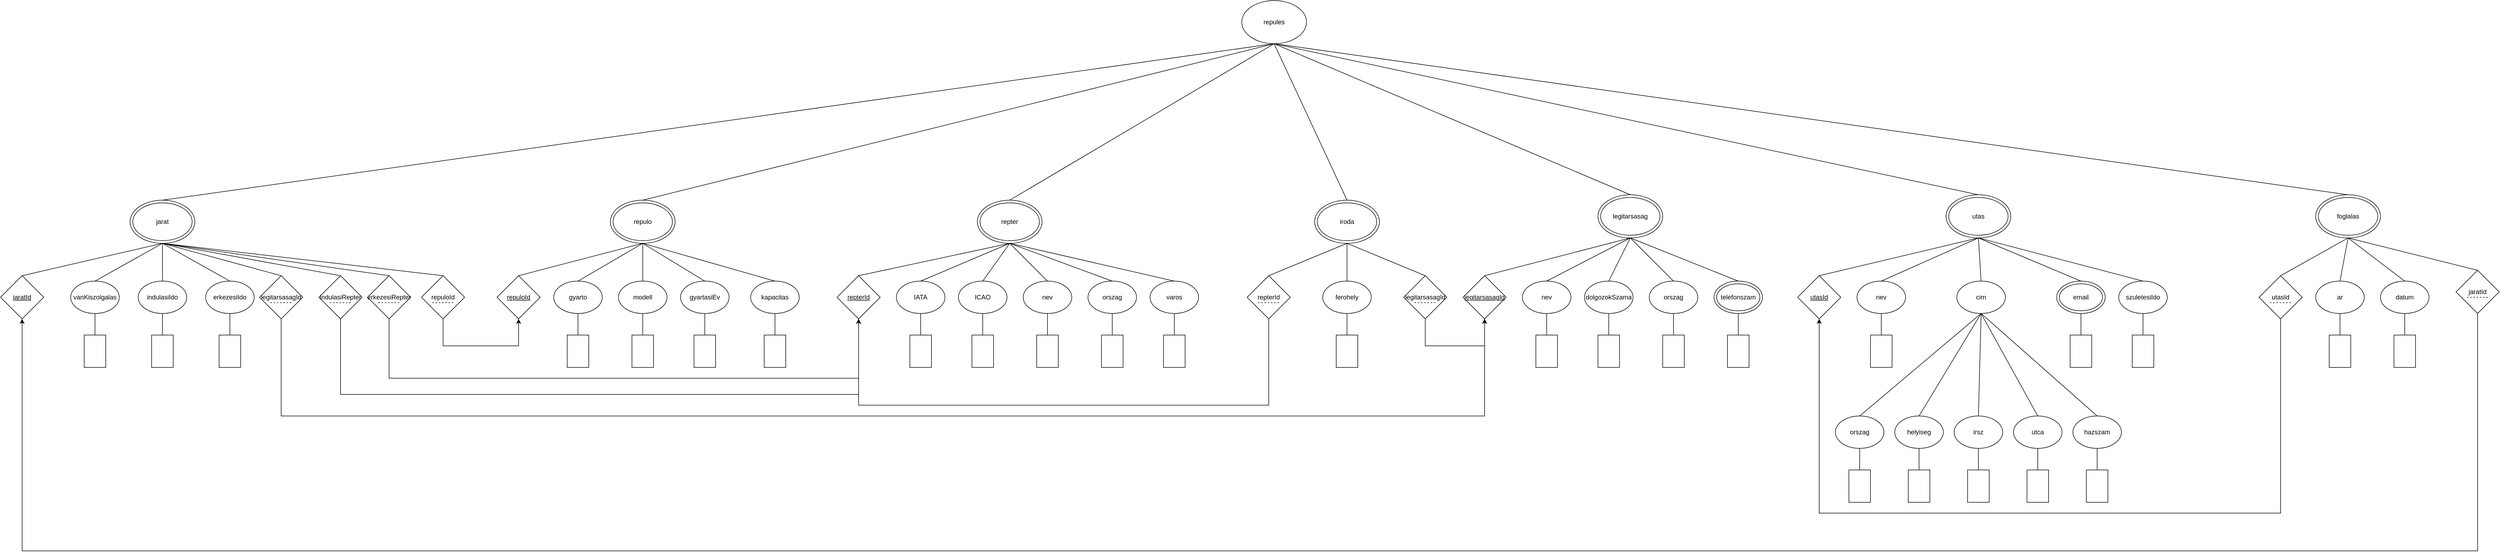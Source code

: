 <mxfile version="20.4.1" type="device"><diagram id="FtFZ_7wJp9U83TFG5Mxw" name="Page-1"><mxGraphModel dx="3366" dy="729" grid="1" gridSize="10" guides="1" tooltips="1" connect="1" arrows="1" fold="1" page="1" pageScale="1" pageWidth="850" pageHeight="1100" math="0" shadow="0"><root><mxCell id="0"/><mxCell id="1" parent="0"/><mxCell id="Ldd0iFORYX-tUQRMNEGv-1" value="repules" style="ellipse;whiteSpace=wrap;html=1;" parent="1" vertex="1"><mxGeometry x="970" y="110" width="120" height="80" as="geometry"/></mxCell><mxCell id="Ldd0iFORYX-tUQRMNEGv-9" value="" style="endArrow=none;html=1;rounded=0;entryX=0.5;entryY=1;entryDx=0;entryDy=0;exitX=0.5;exitY=0;exitDx=0;exitDy=0;" parent="1" source="Ldd0iFORYX-tUQRMNEGv-2" target="Ldd0iFORYX-tUQRMNEGv-1" edge="1"><mxGeometry width="50" height="50" relative="1" as="geometry"><mxPoint x="-160" y="470" as="sourcePoint"/><mxPoint x="-110" y="420" as="targetPoint"/></mxGeometry></mxCell><mxCell id="Ldd0iFORYX-tUQRMNEGv-10" value="" style="endArrow=none;html=1;rounded=0;exitX=0.5;exitY=0;exitDx=0;exitDy=0;entryX=0.5;entryY=1;entryDx=0;entryDy=0;" parent="1" source="Ldd0iFORYX-tUQRMNEGv-8" target="Ldd0iFORYX-tUQRMNEGv-1" edge="1"><mxGeometry width="50" height="50" relative="1" as="geometry"><mxPoint x="-790" y="490" as="sourcePoint"/><mxPoint x="430" y="220" as="targetPoint"/></mxGeometry></mxCell><mxCell id="Ldd0iFORYX-tUQRMNEGv-11" value="" style="endArrow=none;html=1;rounded=0;entryX=0.5;entryY=1;entryDx=0;entryDy=0;exitX=0.5;exitY=0;exitDx=0;exitDy=0;" parent="1" source="Ldd0iFORYX-tUQRMNEGv-7" target="Ldd0iFORYX-tUQRMNEGv-1" edge="1"><mxGeometry width="50" height="50" relative="1" as="geometry"><mxPoint x="380" y="470" as="sourcePoint"/><mxPoint x="445" y="240" as="targetPoint"/></mxGeometry></mxCell><mxCell id="Ldd0iFORYX-tUQRMNEGv-12" value="" style="endArrow=none;html=1;rounded=0;exitX=0.5;exitY=0;exitDx=0;exitDy=0;entryX=0.5;entryY=1;entryDx=0;entryDy=0;" parent="1" source="Ldd0iFORYX-tUQRMNEGv-6" target="Ldd0iFORYX-tUQRMNEGv-1" edge="1"><mxGeometry width="50" height="50" relative="1" as="geometry"><mxPoint x="180" y="530" as="sourcePoint"/><mxPoint x="430" y="220" as="targetPoint"/></mxGeometry></mxCell><mxCell id="Ldd0iFORYX-tUQRMNEGv-13" value="" style="endArrow=none;html=1;rounded=0;entryX=0.5;entryY=1;entryDx=0;entryDy=0;exitX=0.5;exitY=0;exitDx=0;exitDy=0;" parent="1" source="Ldd0iFORYX-tUQRMNEGv-5" target="Ldd0iFORYX-tUQRMNEGv-1" edge="1"><mxGeometry width="50" height="50" relative="1" as="geometry"><mxPoint x="700" y="410" as="sourcePoint"/><mxPoint x="430" y="220" as="targetPoint"/></mxGeometry></mxCell><mxCell id="Ldd0iFORYX-tUQRMNEGv-14" value="" style="endArrow=none;html=1;rounded=0;entryX=0.5;entryY=1;entryDx=0;entryDy=0;exitX=0.5;exitY=0;exitDx=0;exitDy=0;" parent="1" source="Ldd0iFORYX-tUQRMNEGv-4" target="Ldd0iFORYX-tUQRMNEGv-1" edge="1"><mxGeometry width="50" height="50" relative="1" as="geometry"><mxPoint x="1430" y="490" as="sourcePoint"/><mxPoint x="420" y="220" as="targetPoint"/></mxGeometry></mxCell><mxCell id="Ldd0iFORYX-tUQRMNEGv-15" value="" style="endArrow=none;html=1;rounded=0;entryX=0.5;entryY=1;entryDx=0;entryDy=0;exitX=0.5;exitY=0;exitDx=0;exitDy=0;" parent="1" source="Ldd0iFORYX-tUQRMNEGv-3" target="Ldd0iFORYX-tUQRMNEGv-1" edge="1"><mxGeometry width="50" height="50" relative="1" as="geometry"><mxPoint x="1890" y="490" as="sourcePoint"/><mxPoint x="420" y="220" as="targetPoint"/></mxGeometry></mxCell><mxCell id="Ldd0iFORYX-tUQRMNEGv-16" value="vanKiszolgalas" style="ellipse;whiteSpace=wrap;html=1;" parent="1" vertex="1"><mxGeometry x="-1200" y="630" width="90" height="60" as="geometry"/></mxCell><mxCell id="uVqDeaAfy7a3qvDGWhY4-1" value="indulasiIdo" style="ellipse;whiteSpace=wrap;html=1;" parent="1" vertex="1"><mxGeometry x="-1075" y="630" width="90" height="60" as="geometry"/></mxCell><mxCell id="uVqDeaAfy7a3qvDGWhY4-2" value="erkezesiIdo" style="ellipse;whiteSpace=wrap;html=1;" parent="1" vertex="1"><mxGeometry x="-950" y="630" width="90" height="60" as="geometry"/></mxCell><mxCell id="uVqDeaAfy7a3qvDGWhY4-3" value="&lt;u&gt;jaratId&lt;/u&gt;" style="rhombus;whiteSpace=wrap;html=1;" parent="1" vertex="1"><mxGeometry x="-1330" y="620" width="80" height="80" as="geometry"/></mxCell><mxCell id="uVqDeaAfy7a3qvDGWhY4-4" value="" style="endArrow=none;html=1;rounded=0;exitX=0.5;exitY=1;exitDx=0;exitDy=0;entryX=0.5;entryY=0;entryDx=0;entryDy=0;" parent="1" source="Ldd0iFORYX-tUQRMNEGv-2" target="uVqDeaAfy7a3qvDGWhY4-1" edge="1"><mxGeometry width="50" height="50" relative="1" as="geometry"><mxPoint x="-710" y="570" as="sourcePoint"/><mxPoint x="-660" y="520" as="targetPoint"/></mxGeometry></mxCell><mxCell id="uVqDeaAfy7a3qvDGWhY4-5" value="" style="endArrow=none;html=1;rounded=0;exitX=0.5;exitY=1;exitDx=0;exitDy=0;entryX=0.5;entryY=0;entryDx=0;entryDy=0;" parent="1" source="Ldd0iFORYX-tUQRMNEGv-2" target="uVqDeaAfy7a3qvDGWhY4-3" edge="1"><mxGeometry width="50" height="50" relative="1" as="geometry"><mxPoint x="-1020" y="570" as="sourcePoint"/><mxPoint x="-1025" y="640" as="targetPoint"/></mxGeometry></mxCell><mxCell id="uVqDeaAfy7a3qvDGWhY4-6" value="" style="endArrow=none;html=1;rounded=0;entryX=0.5;entryY=0;entryDx=0;entryDy=0;exitX=0.5;exitY=1;exitDx=0;exitDy=0;" parent="1" source="Ldd0iFORYX-tUQRMNEGv-2" target="Ldd0iFORYX-tUQRMNEGv-16" edge="1"><mxGeometry width="50" height="50" relative="1" as="geometry"><mxPoint x="-1010" y="580" as="sourcePoint"/><mxPoint x="-1015" y="650" as="targetPoint"/></mxGeometry></mxCell><mxCell id="uVqDeaAfy7a3qvDGWhY4-7" value="" style="endArrow=none;html=1;rounded=0;exitX=0.5;exitY=1;exitDx=0;exitDy=0;entryX=0.5;entryY=0;entryDx=0;entryDy=0;" parent="1" source="Ldd0iFORYX-tUQRMNEGv-2" target="uVqDeaAfy7a3qvDGWhY4-2" edge="1"><mxGeometry width="50" height="50" relative="1" as="geometry"><mxPoint x="-1000" y="590" as="sourcePoint"/><mxPoint x="-1005" y="660" as="targetPoint"/></mxGeometry></mxCell><mxCell id="uVqDeaAfy7a3qvDGWhY4-9" value="" style="endArrow=none;html=1;rounded=0;exitX=0.5;exitY=1;exitDx=0;exitDy=0;entryX=0.5;entryY=0;entryDx=0;entryDy=0;" parent="1" source="Ldd0iFORYX-tUQRMNEGv-2" target="uVqDeaAfy7a3qvDGWhY4-8" edge="1"><mxGeometry width="50" height="50" relative="1" as="geometry"><mxPoint x="-1020" y="570" as="sourcePoint"/><mxPoint x="-875" y="640" as="targetPoint"/></mxGeometry></mxCell><mxCell id="uVqDeaAfy7a3qvDGWhY4-10" value="" style="rounded=0;whiteSpace=wrap;html=1;" parent="1" vertex="1"><mxGeometry x="-1175" y="730" width="40" height="60" as="geometry"/></mxCell><mxCell id="uVqDeaAfy7a3qvDGWhY4-11" value="" style="endArrow=none;html=1;rounded=0;exitX=0.5;exitY=1;exitDx=0;exitDy=0;entryX=0.5;entryY=0;entryDx=0;entryDy=0;" parent="1" source="Ldd0iFORYX-tUQRMNEGv-16" target="uVqDeaAfy7a3qvDGWhY4-10" edge="1"><mxGeometry width="50" height="50" relative="1" as="geometry"><mxPoint x="-520" y="690" as="sourcePoint"/><mxPoint x="-470" y="640" as="targetPoint"/></mxGeometry></mxCell><mxCell id="uVqDeaAfy7a3qvDGWhY4-12" value="" style="rounded=0;whiteSpace=wrap;html=1;" parent="1" vertex="1"><mxGeometry x="-1050" y="730" width="40" height="60" as="geometry"/></mxCell><mxCell id="uVqDeaAfy7a3qvDGWhY4-13" value="" style="endArrow=none;html=1;rounded=0;exitX=0.5;exitY=1;exitDx=0;exitDy=0;entryX=0.5;entryY=0;entryDx=0;entryDy=0;" parent="1" source="uVqDeaAfy7a3qvDGWhY4-1" target="uVqDeaAfy7a3qvDGWhY4-12" edge="1"><mxGeometry width="50" height="50" relative="1" as="geometry"><mxPoint x="-1040" y="700" as="sourcePoint"/><mxPoint x="-355" y="650" as="targetPoint"/></mxGeometry></mxCell><mxCell id="uVqDeaAfy7a3qvDGWhY4-14" value="" style="rounded=0;whiteSpace=wrap;html=1;" parent="1" vertex="1"><mxGeometry x="-925" y="730" width="40" height="60" as="geometry"/></mxCell><mxCell id="uVqDeaAfy7a3qvDGWhY4-15" value="" style="endArrow=none;html=1;rounded=0;exitX=0.5;exitY=1;exitDx=0;exitDy=0;entryX=0.5;entryY=0;entryDx=0;entryDy=0;" parent="1" source="uVqDeaAfy7a3qvDGWhY4-2" target="uVqDeaAfy7a3qvDGWhY4-14" edge="1"><mxGeometry width="50" height="50" relative="1" as="geometry"><mxPoint x="-880" y="700" as="sourcePoint"/><mxPoint x="-195" y="650" as="targetPoint"/></mxGeometry></mxCell><mxCell id="uVqDeaAfy7a3qvDGWhY4-22" value="gyarto" style="ellipse;whiteSpace=wrap;html=1;" parent="1" vertex="1"><mxGeometry x="-305" y="630" width="90" height="60" as="geometry"/></mxCell><mxCell id="uVqDeaAfy7a3qvDGWhY4-23" value="modell" style="ellipse;whiteSpace=wrap;html=1;" parent="1" vertex="1"><mxGeometry x="-185" y="630" width="90" height="60" as="geometry"/></mxCell><mxCell id="uVqDeaAfy7a3qvDGWhY4-24" value="gyartasiEv" style="ellipse;whiteSpace=wrap;html=1;" parent="1" vertex="1"><mxGeometry x="-70" y="630" width="90" height="60" as="geometry"/></mxCell><mxCell id="uVqDeaAfy7a3qvDGWhY4-25" value="&lt;u&gt;repuloId&lt;/u&gt;" style="rhombus;whiteSpace=wrap;html=1;" parent="1" vertex="1"><mxGeometry x="-410" y="620" width="80" height="80" as="geometry"/></mxCell><mxCell id="uVqDeaAfy7a3qvDGWhY4-26" value="" style="endArrow=none;html=1;rounded=0;entryX=0.5;entryY=0;entryDx=0;entryDy=0;" parent="1" target="uVqDeaAfy7a3qvDGWhY4-23" edge="1"><mxGeometry width="50" height="50" relative="1" as="geometry"><mxPoint x="-140" y="560" as="sourcePoint"/><mxPoint x="245" y="550" as="targetPoint"/></mxGeometry></mxCell><mxCell id="uVqDeaAfy7a3qvDGWhY4-27" value="" style="endArrow=none;html=1;rounded=0;entryX=0.5;entryY=0;entryDx=0;entryDy=0;" parent="1" target="uVqDeaAfy7a3qvDGWhY4-25" edge="1"><mxGeometry width="50" height="50" relative="1" as="geometry"><mxPoint x="-140" y="560" as="sourcePoint"/><mxPoint x="-120" y="670" as="targetPoint"/></mxGeometry></mxCell><mxCell id="uVqDeaAfy7a3qvDGWhY4-28" value="" style="endArrow=none;html=1;rounded=0;entryX=0.5;entryY=0;entryDx=0;entryDy=0;" parent="1" target="uVqDeaAfy7a3qvDGWhY4-22" edge="1"><mxGeometry width="50" height="50" relative="1" as="geometry"><mxPoint x="-140" y="560" as="sourcePoint"/><mxPoint x="-110" y="680" as="targetPoint"/></mxGeometry></mxCell><mxCell id="uVqDeaAfy7a3qvDGWhY4-29" value="" style="endArrow=none;html=1;rounded=0;exitX=0.5;exitY=1;exitDx=0;exitDy=0;entryX=0.5;entryY=0;entryDx=0;entryDy=0;" parent="1" source="Ldd0iFORYX-tUQRMNEGv-8" target="uVqDeaAfy7a3qvDGWhY4-24" edge="1"><mxGeometry width="50" height="50" relative="1" as="geometry"><mxPoint x="-125" y="590" as="sourcePoint"/><mxPoint x="-100" y="690" as="targetPoint"/></mxGeometry></mxCell><mxCell id="uVqDeaAfy7a3qvDGWhY4-30" value="" style="rounded=0;whiteSpace=wrap;html=1;" parent="1" vertex="1"><mxGeometry x="-280" y="730" width="40" height="60" as="geometry"/></mxCell><mxCell id="uVqDeaAfy7a3qvDGWhY4-31" value="" style="endArrow=none;html=1;rounded=0;exitX=0.5;exitY=1;exitDx=0;exitDy=0;entryX=0.5;entryY=0;entryDx=0;entryDy=0;" parent="1" source="uVqDeaAfy7a3qvDGWhY4-22" target="uVqDeaAfy7a3qvDGWhY4-30" edge="1"><mxGeometry width="50" height="50" relative="1" as="geometry"><mxPoint x="400" y="690" as="sourcePoint"/><mxPoint x="450" y="640" as="targetPoint"/></mxGeometry></mxCell><mxCell id="uVqDeaAfy7a3qvDGWhY4-32" value="" style="rounded=0;whiteSpace=wrap;html=1;" parent="1" vertex="1"><mxGeometry x="-160" y="730" width="40" height="60" as="geometry"/></mxCell><mxCell id="uVqDeaAfy7a3qvDGWhY4-33" value="" style="endArrow=none;html=1;rounded=0;exitX=0.5;exitY=1;exitDx=0;exitDy=0;entryX=0.5;entryY=0;entryDx=0;entryDy=0;" parent="1" source="uVqDeaAfy7a3qvDGWhY4-23" target="uVqDeaAfy7a3qvDGWhY4-32" edge="1"><mxGeometry width="50" height="50" relative="1" as="geometry"><mxPoint x="-120" y="700" as="sourcePoint"/><mxPoint x="565" y="650" as="targetPoint"/></mxGeometry></mxCell><mxCell id="uVqDeaAfy7a3qvDGWhY4-34" value="" style="rounded=0;whiteSpace=wrap;html=1;" parent="1" vertex="1"><mxGeometry x="-45" y="730" width="40" height="60" as="geometry"/></mxCell><mxCell id="uVqDeaAfy7a3qvDGWhY4-35" value="" style="endArrow=none;html=1;rounded=0;exitX=0.5;exitY=1;exitDx=0;exitDy=0;entryX=0.5;entryY=0;entryDx=0;entryDy=0;" parent="1" source="uVqDeaAfy7a3qvDGWhY4-24" target="uVqDeaAfy7a3qvDGWhY4-34" edge="1"><mxGeometry width="50" height="50" relative="1" as="geometry"><mxPoint x="40" y="700" as="sourcePoint"/><mxPoint x="725" y="650" as="targetPoint"/></mxGeometry></mxCell><mxCell id="uVqDeaAfy7a3qvDGWhY4-36" value="kapacitas" style="ellipse;whiteSpace=wrap;html=1;" parent="1" vertex="1"><mxGeometry x="60" y="630" width="90" height="60" as="geometry"/></mxCell><mxCell id="uVqDeaAfy7a3qvDGWhY4-37" value="" style="rounded=0;whiteSpace=wrap;html=1;" parent="1" vertex="1"><mxGeometry x="85" y="730" width="40" height="60" as="geometry"/></mxCell><mxCell id="uVqDeaAfy7a3qvDGWhY4-38" value="" style="endArrow=none;html=1;rounded=0;exitX=0.5;exitY=1;exitDx=0;exitDy=0;entryX=0.5;entryY=0;entryDx=0;entryDy=0;" parent="1" source="uVqDeaAfy7a3qvDGWhY4-36" target="uVqDeaAfy7a3qvDGWhY4-37" edge="1"><mxGeometry width="50" height="50" relative="1" as="geometry"><mxPoint x="160" y="690" as="sourcePoint"/><mxPoint x="845" y="640" as="targetPoint"/></mxGeometry></mxCell><mxCell id="uVqDeaAfy7a3qvDGWhY4-40" value="" style="endArrow=none;html=1;rounded=0;exitX=0.5;exitY=1;exitDx=0;exitDy=0;entryX=0.5;entryY=0;entryDx=0;entryDy=0;" parent="1" source="Ldd0iFORYX-tUQRMNEGv-8" target="uVqDeaAfy7a3qvDGWhY4-36" edge="1"><mxGeometry width="50" height="50" relative="1" as="geometry"><mxPoint x="-130" y="570" as="sourcePoint"/><mxPoint x="10" y="660" as="targetPoint"/></mxGeometry></mxCell><mxCell id="uVqDeaAfy7a3qvDGWhY4-42" value="IATA" style="ellipse;whiteSpace=wrap;html=1;" parent="1" vertex="1"><mxGeometry x="330" y="630" width="90" height="60" as="geometry"/></mxCell><mxCell id="uVqDeaAfy7a3qvDGWhY4-43" value="ICAO" style="ellipse;whiteSpace=wrap;html=1;" parent="1" vertex="1"><mxGeometry x="445" y="630" width="90" height="60" as="geometry"/></mxCell><mxCell id="uVqDeaAfy7a3qvDGWhY4-44" value="" style="endArrow=none;html=1;rounded=0;entryX=0.5;entryY=0;entryDx=0;entryDy=0;" parent="1" target="uVqDeaAfy7a3qvDGWhY4-42" edge="1"><mxGeometry width="50" height="50" relative="1" as="geometry"><mxPoint x="540" y="560" as="sourcePoint"/><mxPoint x="760" y="535" as="targetPoint"/></mxGeometry></mxCell><mxCell id="uVqDeaAfy7a3qvDGWhY4-45" value="" style="endArrow=none;html=1;rounded=0;entryX=0.5;entryY=0;entryDx=0;entryDy=0;exitX=0.5;exitY=1;exitDx=0;exitDy=0;" parent="1" source="Ldd0iFORYX-tUQRMNEGv-7" target="uVqDeaAfy7a3qvDGWhY4-66" edge="1"><mxGeometry width="50" height="50" relative="1" as="geometry"><mxPoint x="375" y="545" as="sourcePoint"/><mxPoint x="255" y="630" as="targetPoint"/></mxGeometry></mxCell><mxCell id="uVqDeaAfy7a3qvDGWhY4-46" value="" style="endArrow=none;html=1;rounded=0;exitX=0.5;exitY=1;exitDx=0;exitDy=0;entryX=0.5;entryY=0;entryDx=0;entryDy=0;" parent="1" source="Ldd0iFORYX-tUQRMNEGv-7" target="uVqDeaAfy7a3qvDGWhY4-43" edge="1"><mxGeometry width="50" height="50" relative="1" as="geometry"><mxPoint x="375" y="545" as="sourcePoint"/><mxPoint x="415" y="675" as="targetPoint"/></mxGeometry></mxCell><mxCell id="uVqDeaAfy7a3qvDGWhY4-49" value="" style="rounded=0;whiteSpace=wrap;html=1;" parent="1" vertex="1"><mxGeometry x="355" y="730" width="40" height="60" as="geometry"/></mxCell><mxCell id="uVqDeaAfy7a3qvDGWhY4-50" value="" style="endArrow=none;html=1;rounded=0;exitX=0.5;exitY=1;exitDx=0;exitDy=0;entryX=0.5;entryY=0;entryDx=0;entryDy=0;" parent="1" source="uVqDeaAfy7a3qvDGWhY4-42" target="uVqDeaAfy7a3qvDGWhY4-49" edge="1"><mxGeometry width="50" height="50" relative="1" as="geometry"><mxPoint x="395" y="685" as="sourcePoint"/><mxPoint x="1080" y="635" as="targetPoint"/></mxGeometry></mxCell><mxCell id="uVqDeaAfy7a3qvDGWhY4-51" value="" style="rounded=0;whiteSpace=wrap;html=1;" parent="1" vertex="1"><mxGeometry x="470" y="730" width="40" height="60" as="geometry"/></mxCell><mxCell id="uVqDeaAfy7a3qvDGWhY4-52" value="" style="endArrow=none;html=1;rounded=0;exitX=0.5;exitY=1;exitDx=0;exitDy=0;entryX=0.5;entryY=0;entryDx=0;entryDy=0;" parent="1" source="uVqDeaAfy7a3qvDGWhY4-43" target="uVqDeaAfy7a3qvDGWhY4-51" edge="1"><mxGeometry width="50" height="50" relative="1" as="geometry"><mxPoint x="555" y="685" as="sourcePoint"/><mxPoint x="1240" y="635" as="targetPoint"/></mxGeometry></mxCell><mxCell id="uVqDeaAfy7a3qvDGWhY4-53" value="nev" style="ellipse;whiteSpace=wrap;html=1;" parent="1" vertex="1"><mxGeometry x="565" y="630" width="90" height="60" as="geometry"/></mxCell><mxCell id="uVqDeaAfy7a3qvDGWhY4-54" value="orszag" style="ellipse;whiteSpace=wrap;html=1;" parent="1" vertex="1"><mxGeometry x="685" y="630" width="90" height="60" as="geometry"/></mxCell><mxCell id="uVqDeaAfy7a3qvDGWhY4-55" value="varos" style="ellipse;whiteSpace=wrap;html=1;" parent="1" vertex="1"><mxGeometry x="800" y="630" width="90" height="60" as="geometry"/></mxCell><mxCell id="uVqDeaAfy7a3qvDGWhY4-56" value="" style="endArrow=none;html=1;rounded=0;entryX=0.5;entryY=0;entryDx=0;entryDy=0;exitX=0.5;exitY=1;exitDx=0;exitDy=0;" parent="1" source="Ldd0iFORYX-tUQRMNEGv-7" target="uVqDeaAfy7a3qvDGWhY4-54" edge="1"><mxGeometry width="50" height="50" relative="1" as="geometry"><mxPoint x="730" y="545" as="sourcePoint"/><mxPoint x="1115" y="535" as="targetPoint"/></mxGeometry></mxCell><mxCell id="uVqDeaAfy7a3qvDGWhY4-57" value="" style="endArrow=none;html=1;rounded=0;entryX=0.5;entryY=0;entryDx=0;entryDy=0;exitX=0.5;exitY=1;exitDx=0;exitDy=0;" parent="1" source="Ldd0iFORYX-tUQRMNEGv-7" target="uVqDeaAfy7a3qvDGWhY4-53" edge="1"><mxGeometry width="50" height="50" relative="1" as="geometry"><mxPoint x="730" y="545" as="sourcePoint"/><mxPoint x="760" y="665" as="targetPoint"/></mxGeometry></mxCell><mxCell id="uVqDeaAfy7a3qvDGWhY4-58" value="" style="endArrow=none;html=1;rounded=0;exitX=0.5;exitY=1;exitDx=0;exitDy=0;entryX=0.5;entryY=0;entryDx=0;entryDy=0;" parent="1" source="Ldd0iFORYX-tUQRMNEGv-7" target="uVqDeaAfy7a3qvDGWhY4-55" edge="1"><mxGeometry width="50" height="50" relative="1" as="geometry"><mxPoint x="730" y="545" as="sourcePoint"/><mxPoint x="770" y="675" as="targetPoint"/></mxGeometry></mxCell><mxCell id="uVqDeaAfy7a3qvDGWhY4-59" value="" style="rounded=0;whiteSpace=wrap;html=1;" parent="1" vertex="1"><mxGeometry x="590" y="730" width="40" height="60" as="geometry"/></mxCell><mxCell id="uVqDeaAfy7a3qvDGWhY4-60" value="" style="endArrow=none;html=1;rounded=0;exitX=0.5;exitY=1;exitDx=0;exitDy=0;entryX=0.5;entryY=0;entryDx=0;entryDy=0;" parent="1" source="uVqDeaAfy7a3qvDGWhY4-53" target="uVqDeaAfy7a3qvDGWhY4-59" edge="1"><mxGeometry width="50" height="50" relative="1" as="geometry"><mxPoint x="1270" y="675" as="sourcePoint"/><mxPoint x="1320" y="625" as="targetPoint"/></mxGeometry></mxCell><mxCell id="uVqDeaAfy7a3qvDGWhY4-61" value="" style="rounded=0;whiteSpace=wrap;html=1;" parent="1" vertex="1"><mxGeometry x="710" y="730" width="40" height="60" as="geometry"/></mxCell><mxCell id="uVqDeaAfy7a3qvDGWhY4-62" value="" style="endArrow=none;html=1;rounded=0;exitX=0.5;exitY=1;exitDx=0;exitDy=0;entryX=0.5;entryY=0;entryDx=0;entryDy=0;" parent="1" source="uVqDeaAfy7a3qvDGWhY4-54" target="uVqDeaAfy7a3qvDGWhY4-61" edge="1"><mxGeometry width="50" height="50" relative="1" as="geometry"><mxPoint x="750" y="685" as="sourcePoint"/><mxPoint x="1435" y="635" as="targetPoint"/></mxGeometry></mxCell><mxCell id="uVqDeaAfy7a3qvDGWhY4-63" value="" style="rounded=0;whiteSpace=wrap;html=1;" parent="1" vertex="1"><mxGeometry x="825" y="730" width="40" height="60" as="geometry"/></mxCell><mxCell id="uVqDeaAfy7a3qvDGWhY4-64" value="" style="endArrow=none;html=1;rounded=0;exitX=0.5;exitY=1;exitDx=0;exitDy=0;entryX=0.5;entryY=0;entryDx=0;entryDy=0;" parent="1" source="uVqDeaAfy7a3qvDGWhY4-55" target="uVqDeaAfy7a3qvDGWhY4-63" edge="1"><mxGeometry width="50" height="50" relative="1" as="geometry"><mxPoint x="910" y="685" as="sourcePoint"/><mxPoint x="1595" y="635" as="targetPoint"/></mxGeometry></mxCell><mxCell id="uVqDeaAfy7a3qvDGWhY4-66" value="&lt;u&gt;repterId&lt;/u&gt;" style="rhombus;whiteSpace=wrap;html=1;" parent="1" vertex="1"><mxGeometry x="220" y="620" width="80" height="80" as="geometry"/></mxCell><mxCell id="uVqDeaAfy7a3qvDGWhY4-67" value="ferohely" style="ellipse;whiteSpace=wrap;html=1;" parent="1" vertex="1"><mxGeometry x="1120" y="630" width="90" height="60" as="geometry"/></mxCell><mxCell id="uVqDeaAfy7a3qvDGWhY4-72" value="" style="endArrow=none;html=1;rounded=0;exitX=0.5;exitY=1;exitDx=0;exitDy=0;entryX=0.5;entryY=0;entryDx=0;entryDy=0;" parent="1" source="Ldd0iFORYX-tUQRMNEGv-6" target="uVqDeaAfy7a3qvDGWhY4-87" edge="1"><mxGeometry width="50" height="50" relative="1" as="geometry"><mxPoint x="1260" y="580" as="sourcePoint"/><mxPoint x="1010" y="620" as="targetPoint"/></mxGeometry></mxCell><mxCell id="uVqDeaAfy7a3qvDGWhY4-73" value="" style="endArrow=none;html=1;rounded=0;entryX=0.5;entryY=0;entryDx=0;entryDy=0;exitX=0.5;exitY=1;exitDx=0;exitDy=0;" parent="1" source="Ldd0iFORYX-tUQRMNEGv-6" target="uVqDeaAfy7a3qvDGWhY4-67" edge="1"><mxGeometry width="50" height="50" relative="1" as="geometry"><mxPoint x="1260" y="580" as="sourcePoint"/><mxPoint x="1275" y="670" as="targetPoint"/></mxGeometry></mxCell><mxCell id="uVqDeaAfy7a3qvDGWhY4-75" value="" style="endArrow=none;html=1;rounded=0;exitX=0.5;exitY=1;exitDx=0;exitDy=0;entryX=0.5;entryY=0;entryDx=0;entryDy=0;" parent="1" source="Ldd0iFORYX-tUQRMNEGv-6" target="uVqDeaAfy7a3qvDGWhY4-83" edge="1"><mxGeometry width="50" height="50" relative="1" as="geometry"><mxPoint x="1260" y="580" as="sourcePoint"/><mxPoint x="1415" y="660" as="targetPoint"/></mxGeometry></mxCell><mxCell id="uVqDeaAfy7a3qvDGWhY4-76" value="" style="rounded=0;whiteSpace=wrap;html=1;" parent="1" vertex="1"><mxGeometry x="1145" y="730" width="40" height="60" as="geometry"/></mxCell><mxCell id="uVqDeaAfy7a3qvDGWhY4-77" value="" style="endArrow=none;html=1;rounded=0;exitX=0.5;exitY=1;exitDx=0;exitDy=0;entryX=0.5;entryY=0;entryDx=0;entryDy=0;" parent="1" source="uVqDeaAfy7a3qvDGWhY4-67" target="uVqDeaAfy7a3qvDGWhY4-76" edge="1"><mxGeometry width="50" height="50" relative="1" as="geometry"><mxPoint x="1770" y="710" as="sourcePoint"/><mxPoint x="1820" y="660" as="targetPoint"/></mxGeometry></mxCell><mxCell id="uVqDeaAfy7a3qvDGWhY4-82" value="" style="group" parent="1" vertex="1" connectable="0"><mxGeometry x="1270" y="620" width="80" height="80" as="geometry"/></mxCell><mxCell id="uVqDeaAfy7a3qvDGWhY4-83" value="legitarsasagId" style="rhombus;whiteSpace=wrap;html=1;" parent="uVqDeaAfy7a3qvDGWhY4-82" vertex="1"><mxGeometry width="80" height="80" as="geometry"/></mxCell><mxCell id="uVqDeaAfy7a3qvDGWhY4-84" value="" style="endArrow=none;dashed=1;html=1;rounded=0;" parent="uVqDeaAfy7a3qvDGWhY4-82" edge="1"><mxGeometry width="50" height="50" relative="1" as="geometry"><mxPoint x="20" y="50" as="sourcePoint"/><mxPoint x="60" y="50" as="targetPoint"/><Array as="points"><mxPoint x="50" y="50"/></Array></mxGeometry></mxCell><mxCell id="uVqDeaAfy7a3qvDGWhY4-86" value="" style="group" parent="1" vertex="1" connectable="0"><mxGeometry x="980" y="620" width="80" height="80" as="geometry"/></mxCell><mxCell id="uVqDeaAfy7a3qvDGWhY4-87" value="repterId" style="rhombus;whiteSpace=wrap;html=1;" parent="uVqDeaAfy7a3qvDGWhY4-86" vertex="1"><mxGeometry width="80" height="80" as="geometry"/></mxCell><mxCell id="uVqDeaAfy7a3qvDGWhY4-88" value="" style="endArrow=none;dashed=1;html=1;rounded=0;" parent="uVqDeaAfy7a3qvDGWhY4-86" edge="1"><mxGeometry width="50" height="50" relative="1" as="geometry"><mxPoint x="20" y="50" as="sourcePoint"/><mxPoint x="60" y="50" as="targetPoint"/><Array as="points"><mxPoint x="50" y="50"/></Array></mxGeometry></mxCell><mxCell id="uVqDeaAfy7a3qvDGWhY4-93" value="" style="group" parent="1" vertex="1" connectable="0"><mxGeometry x="-1090" y="480" width="120" height="80" as="geometry"/></mxCell><mxCell id="Ldd0iFORYX-tUQRMNEGv-2" value="jarat" style="ellipse;whiteSpace=wrap;html=1;" parent="uVqDeaAfy7a3qvDGWhY4-93" vertex="1"><mxGeometry width="120" height="80" as="geometry"/></mxCell><mxCell id="uVqDeaAfy7a3qvDGWhY4-92" value="jarat" style="ellipse;whiteSpace=wrap;html=1;" parent="uVqDeaAfy7a3qvDGWhY4-93" vertex="1"><mxGeometry x="5" y="5" width="110" height="70" as="geometry"/></mxCell><mxCell id="uVqDeaAfy7a3qvDGWhY4-98" value="" style="group" parent="1" vertex="1" connectable="0"><mxGeometry x="-200" y="480" width="120" height="80" as="geometry"/></mxCell><mxCell id="Ldd0iFORYX-tUQRMNEGv-8" value="repulo" style="ellipse;whiteSpace=wrap;html=1;" parent="uVqDeaAfy7a3qvDGWhY4-98" vertex="1"><mxGeometry width="120" height="80" as="geometry"/></mxCell><mxCell id="uVqDeaAfy7a3qvDGWhY4-97" value="repulo" style="ellipse;whiteSpace=wrap;html=1;" parent="uVqDeaAfy7a3qvDGWhY4-98" vertex="1"><mxGeometry x="5" y="5" width="110" height="70" as="geometry"/></mxCell><mxCell id="uVqDeaAfy7a3qvDGWhY4-100" value="" style="group" parent="1" vertex="1" connectable="0"><mxGeometry x="480" y="480" width="120" height="80" as="geometry"/></mxCell><mxCell id="Ldd0iFORYX-tUQRMNEGv-7" value="repter" style="ellipse;whiteSpace=wrap;html=1;" parent="uVqDeaAfy7a3qvDGWhY4-100" vertex="1"><mxGeometry width="120" height="80" as="geometry"/></mxCell><mxCell id="uVqDeaAfy7a3qvDGWhY4-99" value="repter" style="ellipse;whiteSpace=wrap;html=1;" parent="uVqDeaAfy7a3qvDGWhY4-100" vertex="1"><mxGeometry x="5" y="5" width="110" height="70" as="geometry"/></mxCell><mxCell id="uVqDeaAfy7a3qvDGWhY4-102" value="" style="group" parent="1" vertex="1" connectable="0"><mxGeometry x="1105" y="480" width="120" height="80" as="geometry"/></mxCell><mxCell id="Ldd0iFORYX-tUQRMNEGv-6" value="iroda" style="ellipse;whiteSpace=wrap;html=1;" parent="uVqDeaAfy7a3qvDGWhY4-102" vertex="1"><mxGeometry width="120" height="80" as="geometry"/></mxCell><mxCell id="uVqDeaAfy7a3qvDGWhY4-101" value="iroda" style="ellipse;whiteSpace=wrap;html=1;" parent="uVqDeaAfy7a3qvDGWhY4-102" vertex="1"><mxGeometry x="5" y="5" width="110" height="70" as="geometry"/></mxCell><mxCell id="uVqDeaAfy7a3qvDGWhY4-104" value="" style="group" parent="1" vertex="1" connectable="0"><mxGeometry x="1630" y="470" width="120" height="80" as="geometry"/></mxCell><mxCell id="Ldd0iFORYX-tUQRMNEGv-5" value="legitarsasag" style="ellipse;whiteSpace=wrap;html=1;" parent="uVqDeaAfy7a3qvDGWhY4-104" vertex="1"><mxGeometry width="120" height="80" as="geometry"/></mxCell><mxCell id="uVqDeaAfy7a3qvDGWhY4-103" value="legitarsasag" style="ellipse;whiteSpace=wrap;html=1;" parent="uVqDeaAfy7a3qvDGWhY4-104" vertex="1"><mxGeometry x="5" y="5" width="110" height="70" as="geometry"/></mxCell><mxCell id="uVqDeaAfy7a3qvDGWhY4-106" value="" style="group" parent="1" vertex="1" connectable="0"><mxGeometry x="2275" y="470" width="120" height="80" as="geometry"/></mxCell><mxCell id="Ldd0iFORYX-tUQRMNEGv-4" value="utas" style="ellipse;whiteSpace=wrap;html=1;" parent="uVqDeaAfy7a3qvDGWhY4-106" vertex="1"><mxGeometry width="120" height="80" as="geometry"/></mxCell><mxCell id="uVqDeaAfy7a3qvDGWhY4-105" value="utas" style="ellipse;whiteSpace=wrap;html=1;" parent="uVqDeaAfy7a3qvDGWhY4-106" vertex="1"><mxGeometry x="5" y="5" width="110" height="70" as="geometry"/></mxCell><mxCell id="uVqDeaAfy7a3qvDGWhY4-108" value="" style="group" parent="1" vertex="1" connectable="0"><mxGeometry x="2960" y="470" width="120" height="80" as="geometry"/></mxCell><mxCell id="Ldd0iFORYX-tUQRMNEGv-3" value="repules" style="ellipse;whiteSpace=wrap;html=1;" parent="uVqDeaAfy7a3qvDGWhY4-108" vertex="1"><mxGeometry width="120" height="80" as="geometry"/></mxCell><mxCell id="uVqDeaAfy7a3qvDGWhY4-107" value="foglalas" style="ellipse;whiteSpace=wrap;html=1;" parent="uVqDeaAfy7a3qvDGWhY4-108" vertex="1"><mxGeometry x="5" y="5" width="110" height="70" as="geometry"/></mxCell><mxCell id="uVqDeaAfy7a3qvDGWhY4-109" value="nev" style="ellipse;whiteSpace=wrap;html=1;" parent="1" vertex="1"><mxGeometry x="1490" y="630" width="90" height="60" as="geometry"/></mxCell><mxCell id="uVqDeaAfy7a3qvDGWhY4-110" value="dolgozokSzama" style="ellipse;whiteSpace=wrap;html=1;" parent="1" vertex="1"><mxGeometry x="1605" y="630" width="90" height="60" as="geometry"/></mxCell><mxCell id="uVqDeaAfy7a3qvDGWhY4-111" value="" style="endArrow=none;html=1;rounded=0;entryX=0.5;entryY=0;entryDx=0;entryDy=0;exitX=0.5;exitY=1;exitDx=0;exitDy=0;" parent="1" source="Ldd0iFORYX-tUQRMNEGv-5" target="uVqDeaAfy7a3qvDGWhY4-109" edge="1"><mxGeometry width="50" height="50" relative="1" as="geometry"><mxPoint x="1700" y="580" as="sourcePoint"/><mxPoint x="1920" y="555" as="targetPoint"/></mxGeometry></mxCell><mxCell id="uVqDeaAfy7a3qvDGWhY4-112" value="" style="endArrow=none;html=1;rounded=0;entryX=0.5;entryY=0;entryDx=0;entryDy=0;exitX=0.5;exitY=1;exitDx=0;exitDy=0;" parent="1" source="Ldd0iFORYX-tUQRMNEGv-5" target="uVqDeaAfy7a3qvDGWhY4-130" edge="1"><mxGeometry width="50" height="50" relative="1" as="geometry"><mxPoint x="1700" y="580" as="sourcePoint"/><mxPoint x="1415" y="650" as="targetPoint"/></mxGeometry></mxCell><mxCell id="uVqDeaAfy7a3qvDGWhY4-113" value="" style="endArrow=none;html=1;rounded=0;exitX=0.5;exitY=1;exitDx=0;exitDy=0;entryX=0.5;entryY=0;entryDx=0;entryDy=0;" parent="1" source="Ldd0iFORYX-tUQRMNEGv-5" target="uVqDeaAfy7a3qvDGWhY4-110" edge="1"><mxGeometry width="50" height="50" relative="1" as="geometry"><mxPoint x="1700" y="580" as="sourcePoint"/><mxPoint x="1575" y="695" as="targetPoint"/></mxGeometry></mxCell><mxCell id="uVqDeaAfy7a3qvDGWhY4-114" value="" style="rounded=0;whiteSpace=wrap;html=1;" parent="1" vertex="1"><mxGeometry x="1515" y="730" width="40" height="60" as="geometry"/></mxCell><mxCell id="uVqDeaAfy7a3qvDGWhY4-115" value="" style="endArrow=none;html=1;rounded=0;exitX=0.5;exitY=1;exitDx=0;exitDy=0;entryX=0.5;entryY=0;entryDx=0;entryDy=0;" parent="1" source="uVqDeaAfy7a3qvDGWhY4-109" target="uVqDeaAfy7a3qvDGWhY4-114" edge="1"><mxGeometry width="50" height="50" relative="1" as="geometry"><mxPoint x="1555" y="685" as="sourcePoint"/><mxPoint x="2240" y="635" as="targetPoint"/></mxGeometry></mxCell><mxCell id="uVqDeaAfy7a3qvDGWhY4-116" value="" style="rounded=0;whiteSpace=wrap;html=1;" parent="1" vertex="1"><mxGeometry x="1630" y="730" width="40" height="60" as="geometry"/></mxCell><mxCell id="uVqDeaAfy7a3qvDGWhY4-117" value="" style="endArrow=none;html=1;rounded=0;exitX=0.5;exitY=1;exitDx=0;exitDy=0;entryX=0.5;entryY=0;entryDx=0;entryDy=0;" parent="1" source="uVqDeaAfy7a3qvDGWhY4-110" target="uVqDeaAfy7a3qvDGWhY4-116" edge="1"><mxGeometry width="50" height="50" relative="1" as="geometry"><mxPoint x="1715" y="685" as="sourcePoint"/><mxPoint x="2400" y="635" as="targetPoint"/></mxGeometry></mxCell><mxCell id="uVqDeaAfy7a3qvDGWhY4-118" value="orszag" style="ellipse;whiteSpace=wrap;html=1;" parent="1" vertex="1"><mxGeometry x="1725" y="630" width="90" height="60" as="geometry"/></mxCell><mxCell id="uVqDeaAfy7a3qvDGWhY4-121" value="" style="endArrow=none;html=1;rounded=0;entryX=0.5;entryY=0;entryDx=0;entryDy=0;exitX=0.5;exitY=1;exitDx=0;exitDy=0;" parent="1" source="Ldd0iFORYX-tUQRMNEGv-5" target="uVqDeaAfy7a3qvDGWhY4-119" edge="1"><mxGeometry width="50" height="50" relative="1" as="geometry"><mxPoint x="1750" y="560" as="sourcePoint"/><mxPoint x="2275" y="555" as="targetPoint"/></mxGeometry></mxCell><mxCell id="uVqDeaAfy7a3qvDGWhY4-122" value="" style="endArrow=none;html=1;rounded=0;entryX=0.5;entryY=0;entryDx=0;entryDy=0;exitX=0.5;exitY=1;exitDx=0;exitDy=0;" parent="1" source="Ldd0iFORYX-tUQRMNEGv-5" target="uVqDeaAfy7a3qvDGWhY4-118" edge="1"><mxGeometry width="50" height="50" relative="1" as="geometry"><mxPoint x="1700" y="580" as="sourcePoint"/><mxPoint x="1920" y="685" as="targetPoint"/></mxGeometry></mxCell><mxCell id="uVqDeaAfy7a3qvDGWhY4-124" value="" style="rounded=0;whiteSpace=wrap;html=1;" parent="1" vertex="1"><mxGeometry x="1750" y="730" width="40" height="60" as="geometry"/></mxCell><mxCell id="uVqDeaAfy7a3qvDGWhY4-125" value="" style="endArrow=none;html=1;rounded=0;exitX=0.5;exitY=1;exitDx=0;exitDy=0;entryX=0.5;entryY=0;entryDx=0;entryDy=0;" parent="1" source="uVqDeaAfy7a3qvDGWhY4-118" target="uVqDeaAfy7a3qvDGWhY4-124" edge="1"><mxGeometry width="50" height="50" relative="1" as="geometry"><mxPoint x="2430" y="675" as="sourcePoint"/><mxPoint x="2480" y="625" as="targetPoint"/></mxGeometry></mxCell><mxCell id="uVqDeaAfy7a3qvDGWhY4-126" value="" style="rounded=0;whiteSpace=wrap;html=1;" parent="1" vertex="1"><mxGeometry x="1870" y="730" width="40" height="60" as="geometry"/></mxCell><mxCell id="uVqDeaAfy7a3qvDGWhY4-127" value="" style="endArrow=none;html=1;rounded=0;exitX=0.5;exitY=1;exitDx=0;exitDy=0;entryX=0.5;entryY=0;entryDx=0;entryDy=0;" parent="1" source="uVqDeaAfy7a3qvDGWhY4-119" target="uVqDeaAfy7a3qvDGWhY4-126" edge="1"><mxGeometry width="50" height="50" relative="1" as="geometry"><mxPoint x="1910" y="685" as="sourcePoint"/><mxPoint x="2595" y="635" as="targetPoint"/></mxGeometry></mxCell><mxCell id="uVqDeaAfy7a3qvDGWhY4-130" value="&lt;u&gt;legitarsasagId&lt;/u&gt;" style="rhombus;whiteSpace=wrap;html=1;" parent="1" vertex="1"><mxGeometry x="1380" y="620" width="80" height="80" as="geometry"/></mxCell><mxCell id="uVqDeaAfy7a3qvDGWhY4-131" value="nev" style="ellipse;whiteSpace=wrap;html=1;" parent="1" vertex="1"><mxGeometry x="2110" y="630" width="90" height="60" as="geometry"/></mxCell><mxCell id="uVqDeaAfy7a3qvDGWhY4-132" value="cim" style="ellipse;whiteSpace=wrap;html=1;" parent="1" vertex="1"><mxGeometry x="2295" y="630" width="90" height="60" as="geometry"/></mxCell><mxCell id="uVqDeaAfy7a3qvDGWhY4-133" value="" style="endArrow=none;html=1;rounded=0;entryX=0.5;entryY=0;entryDx=0;entryDy=0;exitX=0.5;exitY=1;exitDx=0;exitDy=0;" parent="1" source="Ldd0iFORYX-tUQRMNEGv-4" target="uVqDeaAfy7a3qvDGWhY4-131" edge="1"><mxGeometry width="50" height="50" relative="1" as="geometry"><mxPoint x="2305" y="570" as="sourcePoint"/><mxPoint x="2535" y="575" as="targetPoint"/></mxGeometry></mxCell><mxCell id="uVqDeaAfy7a3qvDGWhY4-134" value="" style="endArrow=none;html=1;rounded=0;entryX=0.5;entryY=0;entryDx=0;entryDy=0;exitX=0.5;exitY=1;exitDx=0;exitDy=0;" parent="1" source="Ldd0iFORYX-tUQRMNEGv-4" target="uVqDeaAfy7a3qvDGWhY4-148" edge="1"><mxGeometry width="50" height="50" relative="1" as="geometry"><mxPoint x="2305" y="570" as="sourcePoint"/><mxPoint x="2030" y="670" as="targetPoint"/></mxGeometry></mxCell><mxCell id="uVqDeaAfy7a3qvDGWhY4-135" value="" style="endArrow=none;html=1;rounded=0;entryX=0.5;entryY=0;entryDx=0;entryDy=0;exitX=0.5;exitY=1;exitDx=0;exitDy=0;" parent="1" source="Ldd0iFORYX-tUQRMNEGv-4" target="uVqDeaAfy7a3qvDGWhY4-132" edge="1"><mxGeometry width="50" height="50" relative="1" as="geometry"><mxPoint x="2320" y="540" as="sourcePoint"/><mxPoint x="2190" y="715" as="targetPoint"/></mxGeometry></mxCell><mxCell id="uVqDeaAfy7a3qvDGWhY4-136" value="" style="rounded=0;whiteSpace=wrap;html=1;" parent="1" vertex="1"><mxGeometry x="2135" y="730" width="40" height="60" as="geometry"/></mxCell><mxCell id="uVqDeaAfy7a3qvDGWhY4-137" value="" style="endArrow=none;html=1;rounded=0;exitX=0.5;exitY=1;exitDx=0;exitDy=0;entryX=0.5;entryY=0;entryDx=0;entryDy=0;" parent="1" source="uVqDeaAfy7a3qvDGWhY4-131" target="uVqDeaAfy7a3qvDGWhY4-136" edge="1"><mxGeometry width="50" height="50" relative="1" as="geometry"><mxPoint x="2170" y="725" as="sourcePoint"/><mxPoint x="2855" y="675" as="targetPoint"/></mxGeometry></mxCell><mxCell id="uVqDeaAfy7a3qvDGWhY4-141" value="szuletesiIdo" style="ellipse;whiteSpace=wrap;html=1;" parent="1" vertex="1"><mxGeometry x="2595" y="630" width="90" height="60" as="geometry"/></mxCell><mxCell id="uVqDeaAfy7a3qvDGWhY4-142" value="" style="endArrow=none;html=1;rounded=0;entryX=0.5;entryY=0;entryDx=0;entryDy=0;exitX=0.5;exitY=1;exitDx=0;exitDy=0;" parent="1" source="Ldd0iFORYX-tUQRMNEGv-4" target="uVqDeaAfy7a3qvDGWhY4-141" edge="1"><mxGeometry width="50" height="50" relative="1" as="geometry"><mxPoint x="2330" y="540" as="sourcePoint"/><mxPoint x="2890" y="575" as="targetPoint"/></mxGeometry></mxCell><mxCell id="uVqDeaAfy7a3qvDGWhY4-143" value="" style="endArrow=none;html=1;rounded=0;entryX=0.5;entryY=0;entryDx=0;entryDy=0;exitX=0.5;exitY=1;exitDx=0;exitDy=0;" parent="1" source="Ldd0iFORYX-tUQRMNEGv-4" target="uVqDeaAfy7a3qvDGWhY4-140" edge="1"><mxGeometry width="50" height="50" relative="1" as="geometry"><mxPoint x="2305" y="550" as="sourcePoint"/><mxPoint x="2535" y="705" as="targetPoint"/></mxGeometry></mxCell><mxCell id="uVqDeaAfy7a3qvDGWhY4-144" value="" style="rounded=0;whiteSpace=wrap;html=1;" parent="1" vertex="1"><mxGeometry x="2505" y="730" width="40" height="60" as="geometry"/></mxCell><mxCell id="uVqDeaAfy7a3qvDGWhY4-145" value="" style="endArrow=none;html=1;rounded=0;exitX=0.5;exitY=1;exitDx=0;exitDy=0;entryX=0.5;entryY=0;entryDx=0;entryDy=0;" parent="1" source="uVqDeaAfy7a3qvDGWhY4-140" target="uVqDeaAfy7a3qvDGWhY4-144" edge="1"><mxGeometry width="50" height="50" relative="1" as="geometry"><mxPoint x="3045" y="715" as="sourcePoint"/><mxPoint x="3095" y="665" as="targetPoint"/></mxGeometry></mxCell><mxCell id="uVqDeaAfy7a3qvDGWhY4-146" value="" style="rounded=0;whiteSpace=wrap;html=1;" parent="1" vertex="1"><mxGeometry x="2620" y="730" width="40" height="60" as="geometry"/></mxCell><mxCell id="uVqDeaAfy7a3qvDGWhY4-147" value="" style="endArrow=none;html=1;rounded=0;exitX=0.5;exitY=1;exitDx=0;exitDy=0;entryX=0.5;entryY=0;entryDx=0;entryDy=0;" parent="1" source="uVqDeaAfy7a3qvDGWhY4-141" target="uVqDeaAfy7a3qvDGWhY4-146" edge="1"><mxGeometry width="50" height="50" relative="1" as="geometry"><mxPoint x="2525" y="725" as="sourcePoint"/><mxPoint x="3210" y="675" as="targetPoint"/></mxGeometry></mxCell><mxCell id="uVqDeaAfy7a3qvDGWhY4-148" value="&lt;u&gt;utasId&lt;/u&gt;" style="rhombus;whiteSpace=wrap;html=1;" parent="1" vertex="1"><mxGeometry x="2000" y="620" width="80" height="80" as="geometry"/></mxCell><mxCell id="uVqDeaAfy7a3qvDGWhY4-152" value="" style="group" parent="1" vertex="1" connectable="0"><mxGeometry x="2480" y="630" width="90" height="60" as="geometry"/></mxCell><mxCell id="uVqDeaAfy7a3qvDGWhY4-140" value="email" style="ellipse;whiteSpace=wrap;html=1;" parent="uVqDeaAfy7a3qvDGWhY4-152" vertex="1"><mxGeometry width="90" height="60" as="geometry"/></mxCell><mxCell id="uVqDeaAfy7a3qvDGWhY4-151" value="email" style="ellipse;whiteSpace=wrap;html=1;" parent="uVqDeaAfy7a3qvDGWhY4-152" vertex="1"><mxGeometry x="5" y="5" width="80" height="50" as="geometry"/></mxCell><mxCell id="uVqDeaAfy7a3qvDGWhY4-153" value="orszag" style="ellipse;whiteSpace=wrap;html=1;" parent="1" vertex="1"><mxGeometry x="2070" y="880" width="90" height="60" as="geometry"/></mxCell><mxCell id="uVqDeaAfy7a3qvDGWhY4-154" value="" style="endArrow=none;html=1;rounded=0;entryX=0.5;entryY=0;entryDx=0;entryDy=0;exitX=0.5;exitY=1;exitDx=0;exitDy=0;" parent="1" source="uVqDeaAfy7a3qvDGWhY4-132" target="uVqDeaAfy7a3qvDGWhY4-153" edge="1"><mxGeometry width="50" height="50" relative="1" as="geometry"><mxPoint x="2215" y="760" as="sourcePoint"/><mxPoint x="2100" y="925" as="targetPoint"/></mxGeometry></mxCell><mxCell id="uVqDeaAfy7a3qvDGWhY4-155" value="hazszam" style="ellipse;whiteSpace=wrap;html=1;" parent="1" vertex="1"><mxGeometry x="2510" y="880" width="90" height="60" as="geometry"/></mxCell><mxCell id="uVqDeaAfy7a3qvDGWhY4-156" value="" style="endArrow=none;html=1;rounded=0;entryX=0.5;entryY=0;entryDx=0;entryDy=0;exitX=0.5;exitY=1;exitDx=0;exitDy=0;" parent="1" source="uVqDeaAfy7a3qvDGWhY4-132" target="uVqDeaAfy7a3qvDGWhY4-155" edge="1"><mxGeometry width="50" height="50" relative="1" as="geometry"><mxPoint x="2325" y="570" as="sourcePoint"/><mxPoint x="2210" y="735" as="targetPoint"/></mxGeometry></mxCell><mxCell id="uVqDeaAfy7a3qvDGWhY4-157" value="utca" style="ellipse;whiteSpace=wrap;html=1;" parent="1" vertex="1"><mxGeometry x="2400" y="880" width="90" height="60" as="geometry"/></mxCell><mxCell id="uVqDeaAfy7a3qvDGWhY4-158" value="" style="endArrow=none;html=1;rounded=0;entryX=0.5;entryY=0;entryDx=0;entryDy=0;exitX=0.5;exitY=1;exitDx=0;exitDy=0;" parent="1" source="uVqDeaAfy7a3qvDGWhY4-132" target="uVqDeaAfy7a3qvDGWhY4-157" edge="1"><mxGeometry width="50" height="50" relative="1" as="geometry"><mxPoint x="2335" y="580" as="sourcePoint"/><mxPoint x="2220" y="745" as="targetPoint"/></mxGeometry></mxCell><mxCell id="uVqDeaAfy7a3qvDGWhY4-159" value="irsz" style="ellipse;whiteSpace=wrap;html=1;" parent="1" vertex="1"><mxGeometry x="2290" y="880" width="90" height="60" as="geometry"/></mxCell><mxCell id="uVqDeaAfy7a3qvDGWhY4-160" value="" style="endArrow=none;html=1;rounded=0;entryX=0.5;entryY=0;entryDx=0;entryDy=0;exitX=0.5;exitY=1;exitDx=0;exitDy=0;" parent="1" source="uVqDeaAfy7a3qvDGWhY4-132" target="uVqDeaAfy7a3qvDGWhY4-159" edge="1"><mxGeometry width="50" height="50" relative="1" as="geometry"><mxPoint x="2345" y="590" as="sourcePoint"/><mxPoint x="2230" y="755" as="targetPoint"/></mxGeometry></mxCell><mxCell id="uVqDeaAfy7a3qvDGWhY4-161" value="helyiseg" style="ellipse;whiteSpace=wrap;html=1;" parent="1" vertex="1"><mxGeometry x="2180" y="880" width="90" height="60" as="geometry"/></mxCell><mxCell id="uVqDeaAfy7a3qvDGWhY4-162" value="" style="endArrow=none;html=1;rounded=0;entryX=0.5;entryY=0;entryDx=0;entryDy=0;exitX=0.5;exitY=1;exitDx=0;exitDy=0;" parent="1" source="uVqDeaAfy7a3qvDGWhY4-132" target="uVqDeaAfy7a3qvDGWhY4-161" edge="1"><mxGeometry width="50" height="50" relative="1" as="geometry"><mxPoint x="2315" y="780" as="sourcePoint"/><mxPoint x="2200" y="945" as="targetPoint"/></mxGeometry></mxCell><mxCell id="uVqDeaAfy7a3qvDGWhY4-167" value="datum" style="ellipse;whiteSpace=wrap;html=1;" parent="1" vertex="1"><mxGeometry x="3080" y="630" width="90" height="60" as="geometry"/></mxCell><mxCell id="uVqDeaAfy7a3qvDGWhY4-169" value="" style="endArrow=none;html=1;rounded=0;entryX=0.5;entryY=0;entryDx=0;entryDy=0;exitX=0.5;exitY=1;exitDx=0;exitDy=0;" parent="1" source="Ldd0iFORYX-tUQRMNEGv-3" target="uVqDeaAfy7a3qvDGWhY4-167" edge="1"><mxGeometry width="50" height="50" relative="1" as="geometry"><mxPoint x="2985" y="600" as="sourcePoint"/><mxPoint x="3095" y="710" as="targetPoint"/></mxGeometry></mxCell><mxCell id="uVqDeaAfy7a3qvDGWhY4-170" value="" style="endArrow=none;html=1;rounded=0;exitX=0.5;exitY=1;exitDx=0;exitDy=0;entryX=0.5;entryY=0;entryDx=0;entryDy=0;" parent="1" source="Ldd0iFORYX-tUQRMNEGv-3" target="uVqDeaAfy7a3qvDGWhY4-174" edge="1"><mxGeometry width="50" height="50" relative="1" as="geometry"><mxPoint x="2985" y="600" as="sourcePoint"/><mxPoint x="3235" y="700" as="targetPoint"/></mxGeometry></mxCell><mxCell id="uVqDeaAfy7a3qvDGWhY4-171" value="" style="rounded=0;whiteSpace=wrap;html=1;" parent="1" vertex="1"><mxGeometry x="3105" y="730" width="40" height="60" as="geometry"/></mxCell><mxCell id="uVqDeaAfy7a3qvDGWhY4-172" value="" style="endArrow=none;html=1;rounded=0;exitX=0.5;exitY=1;exitDx=0;exitDy=0;entryX=0.5;entryY=0;entryDx=0;entryDy=0;" parent="1" source="uVqDeaAfy7a3qvDGWhY4-167" target="uVqDeaAfy7a3qvDGWhY4-171" edge="1"><mxGeometry width="50" height="50" relative="1" as="geometry"><mxPoint x="3590" y="750" as="sourcePoint"/><mxPoint x="3640" y="700" as="targetPoint"/></mxGeometry></mxCell><mxCell id="uVqDeaAfy7a3qvDGWhY4-173" value="" style="group" parent="1" vertex="1" connectable="0"><mxGeometry x="3220" y="610" width="80" height="80" as="geometry"/></mxCell><mxCell id="uVqDeaAfy7a3qvDGWhY4-174" value="jaratId" style="rhombus;whiteSpace=wrap;html=1;" parent="uVqDeaAfy7a3qvDGWhY4-173" vertex="1"><mxGeometry width="80" height="80" as="geometry"/></mxCell><mxCell id="uVqDeaAfy7a3qvDGWhY4-175" value="" style="endArrow=none;dashed=1;html=1;rounded=0;" parent="uVqDeaAfy7a3qvDGWhY4-173" edge="1"><mxGeometry width="50" height="50" relative="1" as="geometry"><mxPoint x="20" y="50" as="sourcePoint"/><mxPoint x="60" y="50" as="targetPoint"/><Array as="points"><mxPoint x="50" y="50"/></Array></mxGeometry></mxCell><mxCell id="uVqDeaAfy7a3qvDGWhY4-179" value="ar" style="ellipse;whiteSpace=wrap;html=1;" parent="1" vertex="1"><mxGeometry x="2960" y="630" width="90" height="60" as="geometry"/></mxCell><mxCell id="uVqDeaAfy7a3qvDGWhY4-180" value="" style="rounded=0;whiteSpace=wrap;html=1;" parent="1" vertex="1"><mxGeometry x="2985" y="730" width="40" height="60" as="geometry"/></mxCell><mxCell id="uVqDeaAfy7a3qvDGWhY4-181" value="" style="endArrow=none;html=1;rounded=0;exitX=0.5;exitY=1;exitDx=0;exitDy=0;entryX=0.5;entryY=0;entryDx=0;entryDy=0;" parent="1" source="uVqDeaAfy7a3qvDGWhY4-179" target="uVqDeaAfy7a3qvDGWhY4-180" edge="1"><mxGeometry width="50" height="50" relative="1" as="geometry"><mxPoint x="3600" y="760" as="sourcePoint"/><mxPoint x="3650" y="710" as="targetPoint"/></mxGeometry></mxCell><mxCell id="uVqDeaAfy7a3qvDGWhY4-185" value="" style="endArrow=none;html=1;rounded=0;exitX=0.5;exitY=1;exitDx=0;exitDy=0;entryX=0.5;entryY=0;entryDx=0;entryDy=0;" parent="1" source="Ldd0iFORYX-tUQRMNEGv-3" target="uVqDeaAfy7a3qvDGWhY4-187" edge="1"><mxGeometry width="50" height="50" relative="1" as="geometry"><mxPoint x="2995" y="610" as="sourcePoint"/><mxPoint x="2840" y="670" as="targetPoint"/></mxGeometry></mxCell><mxCell id="uVqDeaAfy7a3qvDGWhY4-186" value="" style="group" parent="1" vertex="1" connectable="0"><mxGeometry x="2855" y="620" width="80" height="80" as="geometry"/></mxCell><mxCell id="uVqDeaAfy7a3qvDGWhY4-187" value="utasId" style="rhombus;whiteSpace=wrap;html=1;" parent="uVqDeaAfy7a3qvDGWhY4-186" vertex="1"><mxGeometry width="80" height="80" as="geometry"/></mxCell><mxCell id="uVqDeaAfy7a3qvDGWhY4-188" value="" style="endArrow=none;dashed=1;html=1;rounded=0;" parent="uVqDeaAfy7a3qvDGWhY4-186" edge="1"><mxGeometry width="50" height="50" relative="1" as="geometry"><mxPoint x="20" y="50" as="sourcePoint"/><mxPoint x="60" y="50" as="targetPoint"/><Array as="points"><mxPoint x="50" y="50"/></Array></mxGeometry></mxCell><mxCell id="uVqDeaAfy7a3qvDGWhY4-190" value="" style="endArrow=none;html=1;rounded=0;entryX=0.5;entryY=0;entryDx=0;entryDy=0;exitX=0.5;exitY=1;exitDx=0;exitDy=0;" parent="1" source="Ldd0iFORYX-tUQRMNEGv-3" target="uVqDeaAfy7a3qvDGWhY4-179" edge="1"><mxGeometry width="50" height="50" relative="1" as="geometry"><mxPoint x="2940" y="550" as="sourcePoint"/><mxPoint x="2905" y="630" as="targetPoint"/></mxGeometry></mxCell><mxCell id="uVqDeaAfy7a3qvDGWhY4-191" value="" style="rounded=0;whiteSpace=wrap;html=1;" parent="1" vertex="1"><mxGeometry x="2095" y="980" width="40" height="60" as="geometry"/></mxCell><mxCell id="uVqDeaAfy7a3qvDGWhY4-192" value="" style="rounded=0;whiteSpace=wrap;html=1;" parent="1" vertex="1"><mxGeometry x="2205" y="980" width="40" height="60" as="geometry"/></mxCell><mxCell id="uVqDeaAfy7a3qvDGWhY4-193" value="" style="rounded=0;whiteSpace=wrap;html=1;" parent="1" vertex="1"><mxGeometry x="2315" y="980" width="40" height="60" as="geometry"/></mxCell><mxCell id="uVqDeaAfy7a3qvDGWhY4-194" value="" style="rounded=0;whiteSpace=wrap;html=1;" parent="1" vertex="1"><mxGeometry x="2425" y="980" width="40" height="60" as="geometry"/></mxCell><mxCell id="uVqDeaAfy7a3qvDGWhY4-195" value="" style="rounded=0;whiteSpace=wrap;html=1;" parent="1" vertex="1"><mxGeometry x="2535" y="980" width="40" height="60" as="geometry"/></mxCell><mxCell id="uVqDeaAfy7a3qvDGWhY4-197" value="" style="endArrow=none;html=1;rounded=0;exitX=0.5;exitY=0;exitDx=0;exitDy=0;entryX=0.5;entryY=1;entryDx=0;entryDy=0;" parent="1" source="uVqDeaAfy7a3qvDGWhY4-191" target="uVqDeaAfy7a3qvDGWhY4-153" edge="1"><mxGeometry width="50" height="50" relative="1" as="geometry"><mxPoint x="2165" y="700" as="sourcePoint"/><mxPoint x="2165" y="740" as="targetPoint"/></mxGeometry></mxCell><mxCell id="uVqDeaAfy7a3qvDGWhY4-198" value="" style="endArrow=none;html=1;rounded=0;exitX=0.5;exitY=0;exitDx=0;exitDy=0;entryX=0.5;entryY=1;entryDx=0;entryDy=0;" parent="1" source="uVqDeaAfy7a3qvDGWhY4-192" target="uVqDeaAfy7a3qvDGWhY4-161" edge="1"><mxGeometry width="50" height="50" relative="1" as="geometry"><mxPoint x="2120" y="980" as="sourcePoint"/><mxPoint x="2125" y="950" as="targetPoint"/></mxGeometry></mxCell><mxCell id="uVqDeaAfy7a3qvDGWhY4-199" value="" style="endArrow=none;html=1;rounded=0;exitX=0.5;exitY=0;exitDx=0;exitDy=0;entryX=0.5;entryY=1;entryDx=0;entryDy=0;" parent="1" source="uVqDeaAfy7a3qvDGWhY4-193" target="uVqDeaAfy7a3qvDGWhY4-159" edge="1"><mxGeometry width="50" height="50" relative="1" as="geometry"><mxPoint x="2235" y="980" as="sourcePoint"/><mxPoint x="2235" y="950" as="targetPoint"/></mxGeometry></mxCell><mxCell id="uVqDeaAfy7a3qvDGWhY4-200" value="" style="endArrow=none;html=1;rounded=0;exitX=0.5;exitY=0;exitDx=0;exitDy=0;entryX=0.5;entryY=1;entryDx=0;entryDy=0;" parent="1" source="uVqDeaAfy7a3qvDGWhY4-194" target="uVqDeaAfy7a3qvDGWhY4-157" edge="1"><mxGeometry width="50" height="50" relative="1" as="geometry"><mxPoint x="2340" y="970" as="sourcePoint"/><mxPoint x="2345" y="950" as="targetPoint"/></mxGeometry></mxCell><mxCell id="uVqDeaAfy7a3qvDGWhY4-201" value="" style="endArrow=none;html=1;rounded=0;exitX=0.5;exitY=0;exitDx=0;exitDy=0;entryX=0.5;entryY=1;entryDx=0;entryDy=0;" parent="1" source="uVqDeaAfy7a3qvDGWhY4-195" target="uVqDeaAfy7a3qvDGWhY4-155" edge="1"><mxGeometry width="50" height="50" relative="1" as="geometry"><mxPoint x="2455" y="970" as="sourcePoint"/><mxPoint x="2455" y="950" as="targetPoint"/></mxGeometry></mxCell><mxCell id="uVqDeaAfy7a3qvDGWhY4-203" style="edgeStyle=orthogonalEdgeStyle;rounded=0;orthogonalLoop=1;jettySize=auto;html=1;exitX=0.5;exitY=1;exitDx=0;exitDy=0;entryX=0.5;entryY=1;entryDx=0;entryDy=0;" parent="1" source="uVqDeaAfy7a3qvDGWhY4-187" target="uVqDeaAfy7a3qvDGWhY4-148" edge="1"><mxGeometry relative="1" as="geometry"><Array as="points"><mxPoint x="2895" y="1060"/><mxPoint x="2040" y="1060"/></Array></mxGeometry></mxCell><mxCell id="uVqDeaAfy7a3qvDGWhY4-204" style="edgeStyle=orthogonalEdgeStyle;rounded=0;orthogonalLoop=1;jettySize=auto;html=1;exitX=0.5;exitY=1;exitDx=0;exitDy=0;entryX=0.5;entryY=1;entryDx=0;entryDy=0;" parent="1" source="uVqDeaAfy7a3qvDGWhY4-174" target="uVqDeaAfy7a3qvDGWhY4-3" edge="1"><mxGeometry relative="1" as="geometry"><Array as="points"><mxPoint x="3260" y="1130"/><mxPoint x="-1290" y="1130"/></Array></mxGeometry></mxCell><mxCell id="uVqDeaAfy7a3qvDGWhY4-205" value="" style="group" parent="1" vertex="1" connectable="0"><mxGeometry x="-850" y="620" width="80" height="80" as="geometry"/></mxCell><mxCell id="uVqDeaAfy7a3qvDGWhY4-206" value="legitarsasagId" style="rhombus;whiteSpace=wrap;html=1;" parent="uVqDeaAfy7a3qvDGWhY4-205" vertex="1"><mxGeometry width="80" height="80" as="geometry"/></mxCell><mxCell id="uVqDeaAfy7a3qvDGWhY4-207" value="" style="endArrow=none;dashed=1;html=1;rounded=0;" parent="uVqDeaAfy7a3qvDGWhY4-205" edge="1"><mxGeometry width="50" height="50" relative="1" as="geometry"><mxPoint x="20" y="50" as="sourcePoint"/><mxPoint x="60" y="50" as="targetPoint"/><Array as="points"><mxPoint x="50" y="50"/></Array></mxGeometry></mxCell><mxCell id="uVqDeaAfy7a3qvDGWhY4-208" style="edgeStyle=orthogonalEdgeStyle;rounded=0;orthogonalLoop=1;jettySize=auto;html=1;exitX=0.5;exitY=1;exitDx=0;exitDy=0;entryX=0.5;entryY=1;entryDx=0;entryDy=0;" parent="1" source="uVqDeaAfy7a3qvDGWhY4-87" target="uVqDeaAfy7a3qvDGWhY4-66" edge="1"><mxGeometry relative="1" as="geometry"><Array as="points"><mxPoint x="1020" y="860"/><mxPoint x="260" y="860"/></Array></mxGeometry></mxCell><mxCell id="uVqDeaAfy7a3qvDGWhY4-209" style="edgeStyle=orthogonalEdgeStyle;rounded=0;orthogonalLoop=1;jettySize=auto;html=1;exitX=0.5;exitY=1;exitDx=0;exitDy=0;entryX=0.5;entryY=1;entryDx=0;entryDy=0;" parent="1" source="uVqDeaAfy7a3qvDGWhY4-83" target="uVqDeaAfy7a3qvDGWhY4-130" edge="1"><mxGeometry relative="1" as="geometry"><Array as="points"><mxPoint x="1310" y="750"/><mxPoint x="1420" y="750"/></Array></mxGeometry></mxCell><mxCell id="uVqDeaAfy7a3qvDGWhY4-210" style="edgeStyle=orthogonalEdgeStyle;rounded=0;orthogonalLoop=1;jettySize=auto;html=1;exitX=0.5;exitY=1;exitDx=0;exitDy=0;entryX=0.5;entryY=1;entryDx=0;entryDy=0;" parent="1" source="uVqDeaAfy7a3qvDGWhY4-8" target="uVqDeaAfy7a3qvDGWhY4-25" edge="1"><mxGeometry relative="1" as="geometry"><Array as="points"><mxPoint x="-510" y="750"/><mxPoint x="-370" y="750"/></Array></mxGeometry></mxCell><mxCell id="uVqDeaAfy7a3qvDGWhY4-212" style="edgeStyle=orthogonalEdgeStyle;rounded=0;orthogonalLoop=1;jettySize=auto;html=1;exitX=0.5;exitY=1;exitDx=0;exitDy=0;entryX=0.5;entryY=1;entryDx=0;entryDy=0;" parent="1" source="uVqDeaAfy7a3qvDGWhY4-206" target="uVqDeaAfy7a3qvDGWhY4-130" edge="1"><mxGeometry relative="1" as="geometry"><Array as="points"><mxPoint x="-810" y="880"/><mxPoint x="1420" y="880"/></Array></mxGeometry></mxCell><mxCell id="uVqDeaAfy7a3qvDGWhY4-213" value="" style="endArrow=none;html=1;rounded=0;exitX=0.5;exitY=1;exitDx=0;exitDy=0;entryX=0.5;entryY=0;entryDx=0;entryDy=0;" parent="1" source="Ldd0iFORYX-tUQRMNEGv-2" target="uVqDeaAfy7a3qvDGWhY4-206" edge="1"><mxGeometry width="50" height="50" relative="1" as="geometry"><mxPoint x="-1020" y="570" as="sourcePoint"/><mxPoint x="-700" y="630" as="targetPoint"/></mxGeometry></mxCell><mxCell id="uVqDeaAfy7a3qvDGWhY4-215" value="" style="group" parent="1" vertex="1" connectable="0"><mxGeometry x="-610" y="670" width="110" height="80" as="geometry"/></mxCell><mxCell id="uVqDeaAfy7a3qvDGWhY4-18" value="" style="group" parent="uVqDeaAfy7a3qvDGWhY4-215" vertex="1" connectable="0"><mxGeometry x="60" y="-50" width="80" height="80" as="geometry"/></mxCell><mxCell id="uVqDeaAfy7a3qvDGWhY4-8" value="repuloId" style="rhombus;whiteSpace=wrap;html=1;" parent="uVqDeaAfy7a3qvDGWhY4-18" vertex="1"><mxGeometry width="80" height="80" as="geometry"/></mxCell><mxCell id="uVqDeaAfy7a3qvDGWhY4-17" value="" style="endArrow=none;dashed=1;html=1;rounded=0;" parent="uVqDeaAfy7a3qvDGWhY4-18" edge="1"><mxGeometry width="50" height="50" relative="1" as="geometry"><mxPoint x="20" y="50" as="sourcePoint"/><mxPoint x="60" y="50" as="targetPoint"/><Array as="points"><mxPoint x="50" y="50"/></Array></mxGeometry></mxCell><mxCell id="uVqDeaAfy7a3qvDGWhY4-216" value="erkezesiRepter" style="rhombus;whiteSpace=wrap;html=1;" parent="uVqDeaAfy7a3qvDGWhY4-215" vertex="1"><mxGeometry x="-40" y="-50" width="80" height="80" as="geometry"/></mxCell><mxCell id="uVqDeaAfy7a3qvDGWhY4-223" value="" style="endArrow=none;dashed=1;html=1;rounded=0;" parent="uVqDeaAfy7a3qvDGWhY4-215" edge="1"><mxGeometry width="50" height="50" relative="1" as="geometry"><mxPoint x="-20" as="sourcePoint"/><mxPoint x="20" as="targetPoint"/><Array as="points"><mxPoint x="10"/></Array></mxGeometry></mxCell><mxCell id="uVqDeaAfy7a3qvDGWhY4-218" value="" style="group" parent="1" vertex="1" connectable="0"><mxGeometry x="-740" y="620" width="80" height="80" as="geometry"/></mxCell><mxCell id="uVqDeaAfy7a3qvDGWhY4-219" value="indulasiRepter" style="rhombus;whiteSpace=wrap;html=1;" parent="uVqDeaAfy7a3qvDGWhY4-218" vertex="1"><mxGeometry width="80" height="80" as="geometry"/></mxCell><mxCell id="uVqDeaAfy7a3qvDGWhY4-220" value="" style="endArrow=none;dashed=1;html=1;rounded=0;" parent="uVqDeaAfy7a3qvDGWhY4-218" edge="1"><mxGeometry width="50" height="50" relative="1" as="geometry"><mxPoint x="20" y="50" as="sourcePoint"/><mxPoint x="60" y="50" as="targetPoint"/><Array as="points"><mxPoint x="50" y="50"/></Array></mxGeometry></mxCell><mxCell id="uVqDeaAfy7a3qvDGWhY4-221" value="" style="endArrow=none;html=1;rounded=0;exitX=0.5;exitY=1;exitDx=0;exitDy=0;entryX=0.5;entryY=0;entryDx=0;entryDy=0;" parent="1" source="Ldd0iFORYX-tUQRMNEGv-2" target="uVqDeaAfy7a3qvDGWhY4-219" edge="1"><mxGeometry width="50" height="50" relative="1" as="geometry"><mxPoint x="-1020" y="570" as="sourcePoint"/><mxPoint x="-700" y="630" as="targetPoint"/></mxGeometry></mxCell><mxCell id="uVqDeaAfy7a3qvDGWhY4-222" value="" style="endArrow=none;html=1;rounded=0;exitX=0.5;exitY=1;exitDx=0;exitDy=0;entryX=0.5;entryY=0;entryDx=0;entryDy=0;" parent="1" source="Ldd0iFORYX-tUQRMNEGv-2" target="uVqDeaAfy7a3qvDGWhY4-216" edge="1"><mxGeometry width="50" height="50" relative="1" as="geometry"><mxPoint x="-1020" y="570" as="sourcePoint"/><mxPoint x="-690" y="630" as="targetPoint"/></mxGeometry></mxCell><mxCell id="uVqDeaAfy7a3qvDGWhY4-224" style="edgeStyle=orthogonalEdgeStyle;rounded=0;orthogonalLoop=1;jettySize=auto;html=1;exitX=0.5;exitY=1;exitDx=0;exitDy=0;entryX=0.5;entryY=1;entryDx=0;entryDy=0;" parent="1" source="uVqDeaAfy7a3qvDGWhY4-216" target="uVqDeaAfy7a3qvDGWhY4-66" edge="1"><mxGeometry relative="1" as="geometry"><Array as="points"><mxPoint x="-610" y="810"/><mxPoint x="260" y="810"/></Array></mxGeometry></mxCell><mxCell id="uVqDeaAfy7a3qvDGWhY4-225" style="edgeStyle=orthogonalEdgeStyle;rounded=0;orthogonalLoop=1;jettySize=auto;html=1;exitX=0.5;exitY=1;exitDx=0;exitDy=0;entryX=0.5;entryY=1;entryDx=0;entryDy=0;" parent="1" source="uVqDeaAfy7a3qvDGWhY4-219" target="uVqDeaAfy7a3qvDGWhY4-66" edge="1"><mxGeometry relative="1" as="geometry"><Array as="points"><mxPoint x="-700" y="840"/><mxPoint x="260" y="840"/></Array></mxGeometry></mxCell><mxCell id="6BCt6EZLEjdHlksfWNbh-2" value="" style="group" parent="1" vertex="1" connectable="0"><mxGeometry x="1845" y="630" width="90" height="60" as="geometry"/></mxCell><mxCell id="uVqDeaAfy7a3qvDGWhY4-119" value="telefonszam" style="ellipse;whiteSpace=wrap;html=1;" parent="6BCt6EZLEjdHlksfWNbh-2" vertex="1"><mxGeometry width="90" height="60" as="geometry"/></mxCell><mxCell id="6BCt6EZLEjdHlksfWNbh-1" value="telefonszam" style="ellipse;whiteSpace=wrap;html=1;" parent="6BCt6EZLEjdHlksfWNbh-2" vertex="1"><mxGeometry x="5" y="5" width="80" height="50" as="geometry"/></mxCell></root></mxGraphModel></diagram></mxfile>